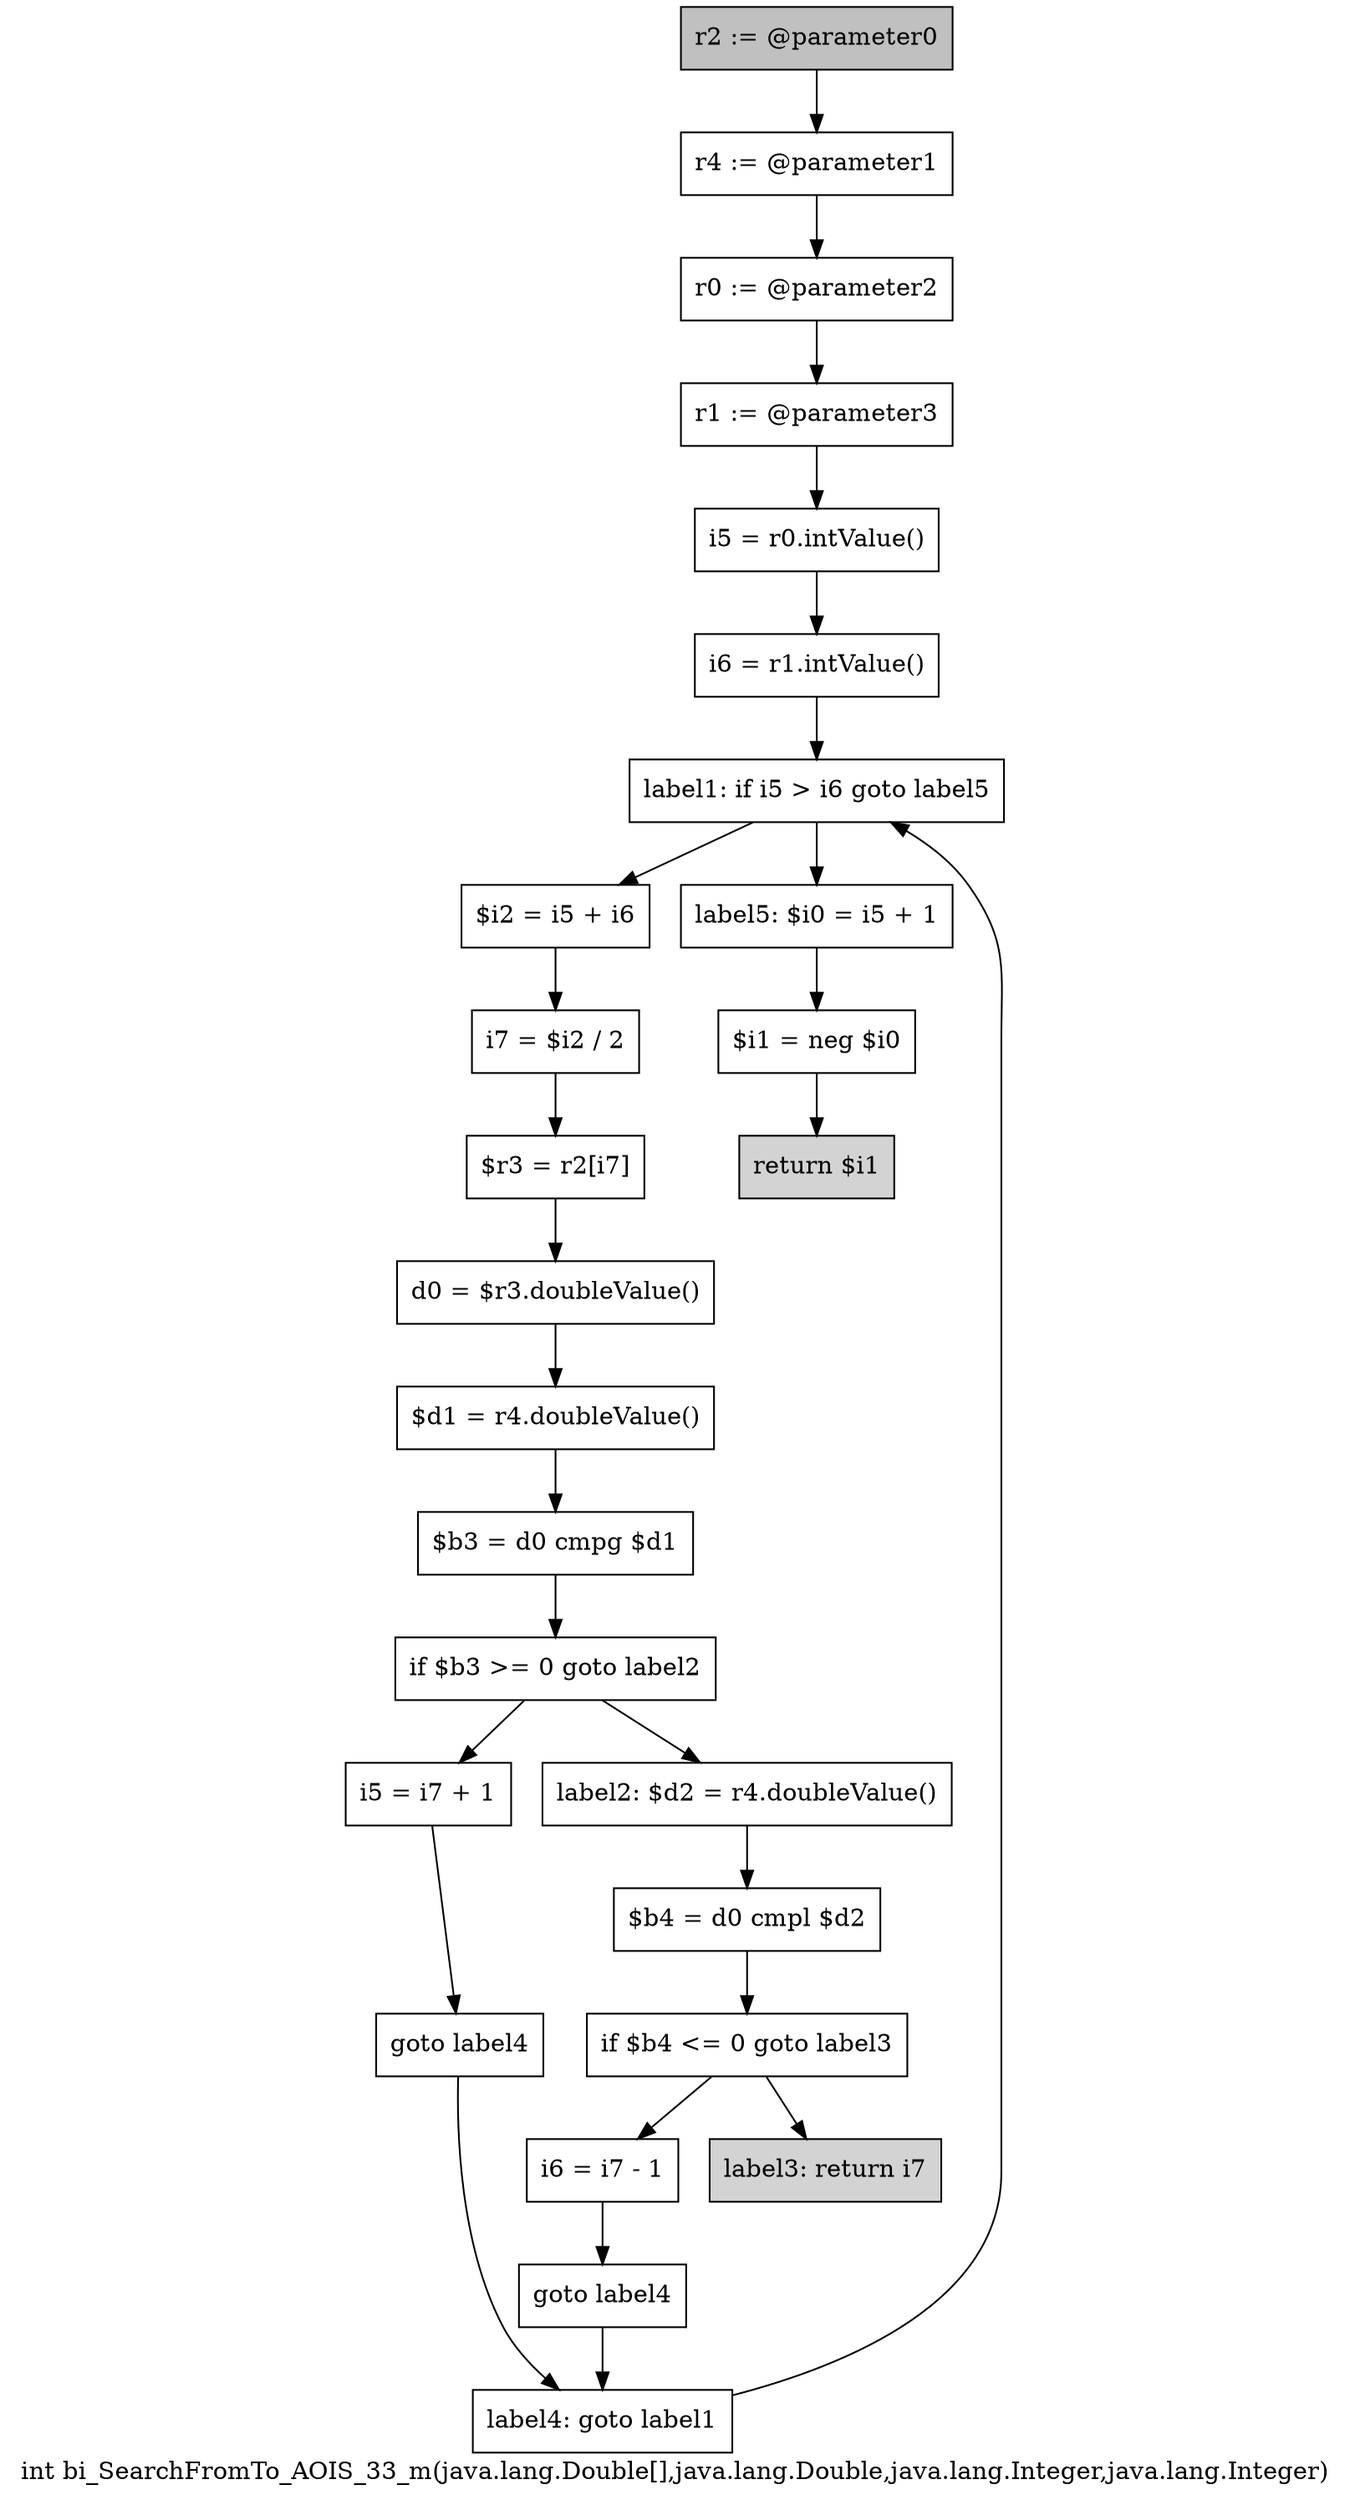 digraph "int bi_SearchFromTo_AOIS_33_m(java.lang.Double[],java.lang.Double,java.lang.Integer,java.lang.Integer)" {
    label="int bi_SearchFromTo_AOIS_33_m(java.lang.Double[],java.lang.Double,java.lang.Integer,java.lang.Integer)";
    node [shape=box];
    "0" [style=filled,fillcolor=gray,label="r2 := @parameter0",];
    "1" [label="r4 := @parameter1",];
    "0"->"1";
    "2" [label="r0 := @parameter2",];
    "1"->"2";
    "3" [label="r1 := @parameter3",];
    "2"->"3";
    "4" [label="i5 = r0.intValue()",];
    "3"->"4";
    "5" [label="i6 = r1.intValue()",];
    "4"->"5";
    "6" [label="label1: if i5 > i6 goto label5",];
    "5"->"6";
    "7" [label="$i2 = i5 + i6",];
    "6"->"7";
    "23" [label="label5: $i0 = i5 + 1",];
    "6"->"23";
    "8" [label="i7 = $i2 / 2",];
    "7"->"8";
    "9" [label="$r3 = r2[i7]",];
    "8"->"9";
    "10" [label="d0 = $r3.doubleValue()",];
    "9"->"10";
    "11" [label="$d1 = r4.doubleValue()",];
    "10"->"11";
    "12" [label="$b3 = d0 cmpg $d1",];
    "11"->"12";
    "13" [label="if $b3 >= 0 goto label2",];
    "12"->"13";
    "14" [label="i5 = i7 + 1",];
    "13"->"14";
    "16" [label="label2: $d2 = r4.doubleValue()",];
    "13"->"16";
    "15" [label="goto label4",];
    "14"->"15";
    "22" [label="label4: goto label1",];
    "15"->"22";
    "17" [label="$b4 = d0 cmpl $d2",];
    "16"->"17";
    "18" [label="if $b4 <= 0 goto label3",];
    "17"->"18";
    "19" [label="i6 = i7 - 1",];
    "18"->"19";
    "21" [style=filled,fillcolor=lightgray,label="label3: return i7",];
    "18"->"21";
    "20" [label="goto label4",];
    "19"->"20";
    "20"->"22";
    "22"->"6";
    "24" [label="$i1 = neg $i0",];
    "23"->"24";
    "25" [style=filled,fillcolor=lightgray,label="return $i1",];
    "24"->"25";
}
